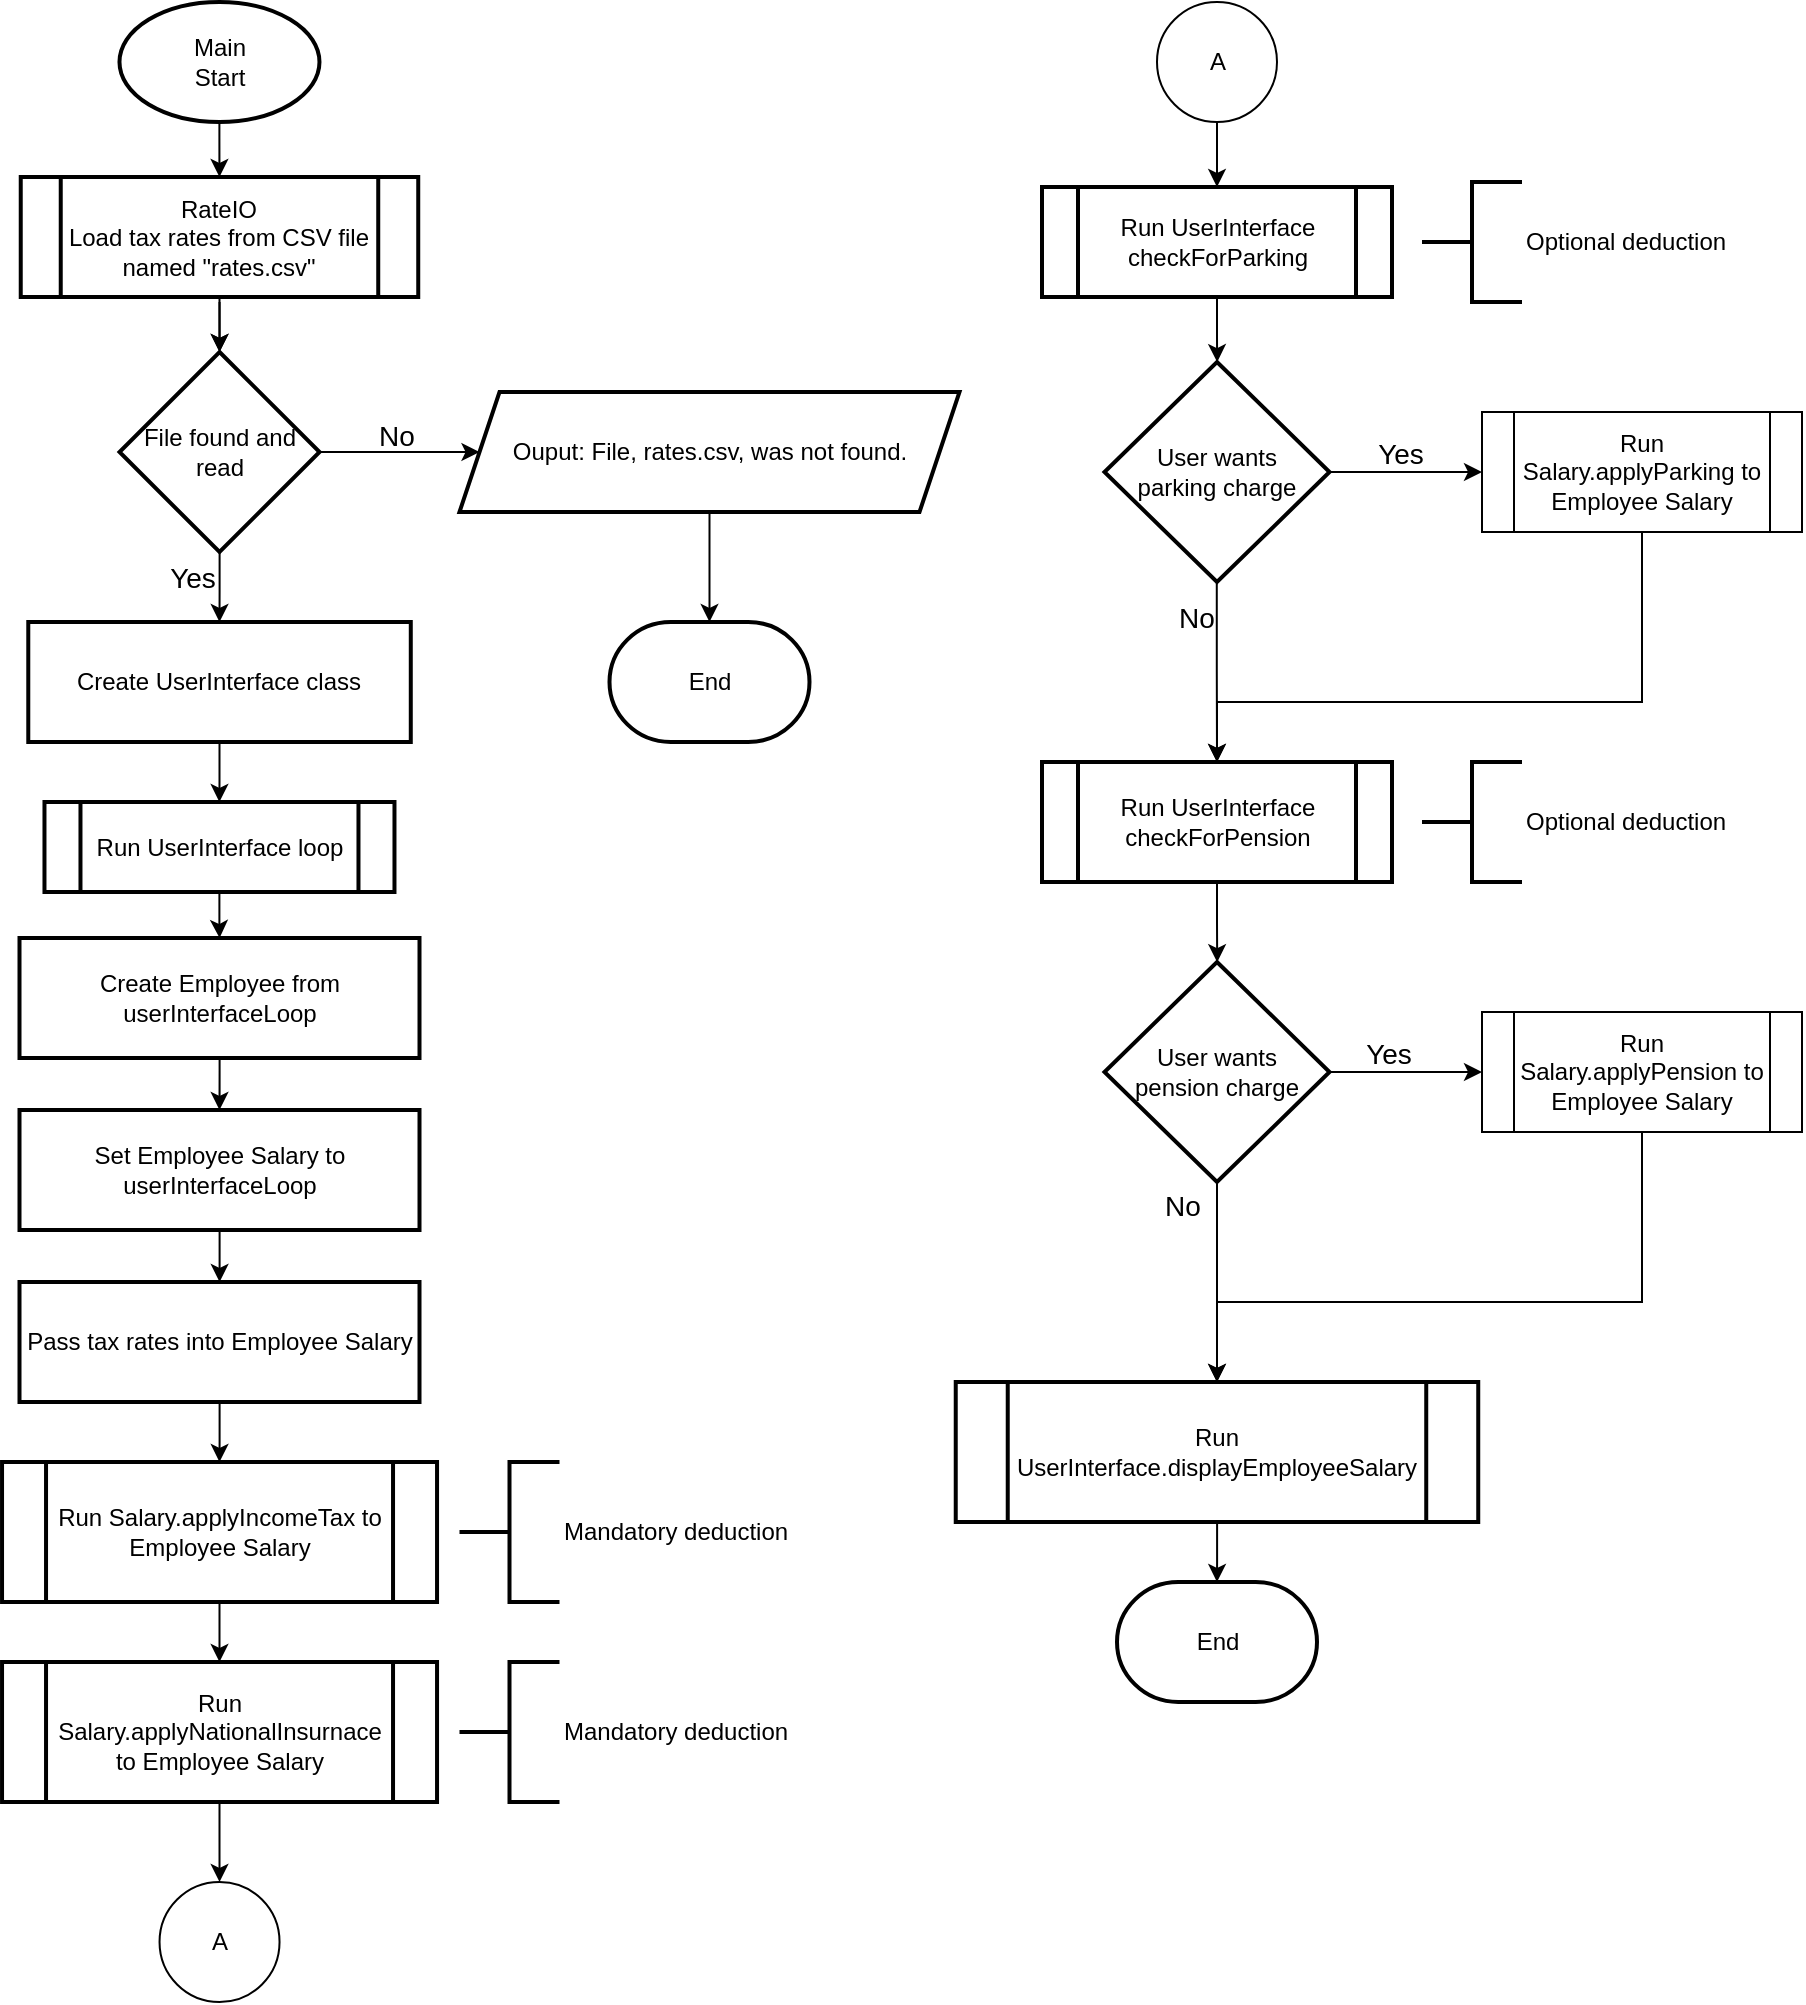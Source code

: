 <mxfile version="22.1.7" type="device">
  <diagram id="C5RBs43oDa-KdzZeNtuy" name="Page-1">
    <mxGraphModel dx="1132" dy="754" grid="1" gridSize="10" guides="1" tooltips="1" connect="1" arrows="1" fold="1" page="1" pageScale="1" pageWidth="827" pageHeight="1169" math="0" shadow="0">
      <root>
        <mxCell id="WIyWlLk6GJQsqaUBKTNV-0" />
        <mxCell id="WIyWlLk6GJQsqaUBKTNV-1" parent="WIyWlLk6GJQsqaUBKTNV-0" />
        <mxCell id="_dDXrvmrKJK-yegpXpzj-1" value="" style="edgeStyle=orthogonalEdgeStyle;rounded=0;orthogonalLoop=1;jettySize=auto;html=1;entryX=0.5;entryY=0;entryDx=0;entryDy=0;" parent="WIyWlLk6GJQsqaUBKTNV-1" source="_dDXrvmrKJK-yegpXpzj-0" target="_dDXrvmrKJK-yegpXpzj-164" edge="1">
          <mxGeometry relative="1" as="geometry">
            <mxPoint x="148.75" y="130" as="targetPoint" />
          </mxGeometry>
        </mxCell>
        <mxCell id="_dDXrvmrKJK-yegpXpzj-0" value="Main&lt;br&gt;Start" style="strokeWidth=2;html=1;shape=mxgraph.flowchart.start_1;whiteSpace=wrap;" parent="WIyWlLk6GJQsqaUBKTNV-1" vertex="1">
          <mxGeometry x="98.74" y="30" width="100" height="60" as="geometry" />
        </mxCell>
        <mxCell id="_dDXrvmrKJK-yegpXpzj-4" value="" style="edgeStyle=orthogonalEdgeStyle;rounded=0;orthogonalLoop=1;jettySize=auto;html=1;" parent="WIyWlLk6GJQsqaUBKTNV-1" source="_dDXrvmrKJK-yegpXpzj-2" target="_dDXrvmrKJK-yegpXpzj-3" edge="1">
          <mxGeometry relative="1" as="geometry" />
        </mxCell>
        <mxCell id="_dDXrvmrKJK-yegpXpzj-55" value="&lt;div style=&quot;font-size: 14px;&quot;&gt;&lt;font style=&quot;font-size: 14px;&quot;&gt;No&lt;/font&gt;&lt;/div&gt;" style="edgeLabel;html=1;align=center;verticalAlign=middle;resizable=0;points=[];labelBackgroundColor=none;fontSize=14;" parent="_dDXrvmrKJK-yegpXpzj-4" vertex="1" connectable="0">
          <mxGeometry x="-0.009" y="1" relative="1" as="geometry">
            <mxPoint x="-2" y="-7" as="offset" />
          </mxGeometry>
        </mxCell>
        <mxCell id="_dDXrvmrKJK-yegpXpzj-14" value="" style="edgeStyle=orthogonalEdgeStyle;rounded=0;orthogonalLoop=1;jettySize=auto;html=1;" parent="WIyWlLk6GJQsqaUBKTNV-1" source="_dDXrvmrKJK-yegpXpzj-2" target="_dDXrvmrKJK-yegpXpzj-13" edge="1">
          <mxGeometry relative="1" as="geometry" />
        </mxCell>
        <mxCell id="_dDXrvmrKJK-yegpXpzj-53" value="&lt;font style=&quot;font-size: 14px;&quot;&gt;Yes&lt;/font&gt;" style="edgeLabel;html=1;align=center;verticalAlign=middle;resizable=0;points=[];labelBackgroundColor=none;fontSize=14;" parent="_dDXrvmrKJK-yegpXpzj-14" vertex="1" connectable="0">
          <mxGeometry x="-0.262" y="-2" relative="1" as="geometry">
            <mxPoint x="-12" as="offset" />
          </mxGeometry>
        </mxCell>
        <mxCell id="_dDXrvmrKJK-yegpXpzj-2" value="File found and read" style="strokeWidth=2;html=1;shape=mxgraph.flowchart.decision;whiteSpace=wrap;" parent="WIyWlLk6GJQsqaUBKTNV-1" vertex="1">
          <mxGeometry x="98.77" y="205" width="100" height="100" as="geometry" />
        </mxCell>
        <mxCell id="_dDXrvmrKJK-yegpXpzj-10" value="" style="edgeStyle=orthogonalEdgeStyle;rounded=0;orthogonalLoop=1;jettySize=auto;html=1;entryX=0.5;entryY=0;entryDx=0;entryDy=0;entryPerimeter=0;" parent="WIyWlLk6GJQsqaUBKTNV-1" source="_dDXrvmrKJK-yegpXpzj-3" target="_dDXrvmrKJK-yegpXpzj-7" edge="1">
          <mxGeometry relative="1" as="geometry">
            <mxPoint x="393.75" y="360" as="targetPoint" />
          </mxGeometry>
        </mxCell>
        <mxCell id="_dDXrvmrKJK-yegpXpzj-3" value="&lt;div style=&quot;line-height: 110%;&quot; align=&quot;center&quot;&gt;Ouput: File, rates.csv, was not found.&lt;/div&gt;" style="shape=parallelogram;perimeter=parallelogramPerimeter;whiteSpace=wrap;html=1;fixedSize=1;strokeWidth=2;align=center;" parent="WIyWlLk6GJQsqaUBKTNV-1" vertex="1">
          <mxGeometry x="268.75" y="225" width="250" height="60" as="geometry" />
        </mxCell>
        <mxCell id="_dDXrvmrKJK-yegpXpzj-7" value="End" style="strokeWidth=2;html=1;shape=mxgraph.flowchart.terminator;whiteSpace=wrap;" parent="WIyWlLk6GJQsqaUBKTNV-1" vertex="1">
          <mxGeometry x="343.75" y="340" width="100" height="60" as="geometry" />
        </mxCell>
        <mxCell id="_dDXrvmrKJK-yegpXpzj-16" value="" style="edgeStyle=orthogonalEdgeStyle;rounded=0;orthogonalLoop=1;jettySize=auto;html=1;" parent="WIyWlLk6GJQsqaUBKTNV-1" source="_dDXrvmrKJK-yegpXpzj-13" target="_dDXrvmrKJK-yegpXpzj-15" edge="1">
          <mxGeometry relative="1" as="geometry" />
        </mxCell>
        <mxCell id="_dDXrvmrKJK-yegpXpzj-13" value="Create UserInterface class" style="whiteSpace=wrap;html=1;strokeWidth=2;" parent="WIyWlLk6GJQsqaUBKTNV-1" vertex="1">
          <mxGeometry x="53.14" y="340" width="191.25" height="60" as="geometry" />
        </mxCell>
        <mxCell id="_dDXrvmrKJK-yegpXpzj-18" value="" style="edgeStyle=orthogonalEdgeStyle;rounded=0;orthogonalLoop=1;jettySize=auto;html=1;" parent="WIyWlLk6GJQsqaUBKTNV-1" source="_dDXrvmrKJK-yegpXpzj-15" target="_dDXrvmrKJK-yegpXpzj-17" edge="1">
          <mxGeometry relative="1" as="geometry" />
        </mxCell>
        <mxCell id="_dDXrvmrKJK-yegpXpzj-15" value="Run UserInterface loop" style="shape=process;whiteSpace=wrap;html=1;backgroundOutline=1;strokeWidth=2;" parent="WIyWlLk6GJQsqaUBKTNV-1" vertex="1">
          <mxGeometry x="61.24" y="430" width="175" height="45" as="geometry" />
        </mxCell>
        <mxCell id="_dDXrvmrKJK-yegpXpzj-20" value="" style="edgeStyle=orthogonalEdgeStyle;rounded=0;orthogonalLoop=1;jettySize=auto;html=1;entryX=0.5;entryY=0;entryDx=0;entryDy=0;" parent="WIyWlLk6GJQsqaUBKTNV-1" source="_dDXrvmrKJK-yegpXpzj-17" edge="1" target="_dDXrvmrKJK-yegpXpzj-22">
          <mxGeometry relative="1" as="geometry">
            <mxPoint x="148.75" y="680" as="targetPoint" />
          </mxGeometry>
        </mxCell>
        <mxCell id="_dDXrvmrKJK-yegpXpzj-17" value="Create Employee from userInterfaceLoop" style="whiteSpace=wrap;html=1;strokeWidth=2;" parent="WIyWlLk6GJQsqaUBKTNV-1" vertex="1">
          <mxGeometry x="48.75" y="498" width="200" height="60" as="geometry" />
        </mxCell>
        <mxCell id="_dDXrvmrKJK-yegpXpzj-71" value="" style="edgeStyle=orthogonalEdgeStyle;rounded=0;orthogonalLoop=1;jettySize=auto;html=1;" parent="WIyWlLk6GJQsqaUBKTNV-1" source="_dDXrvmrKJK-yegpXpzj-22" target="_dDXrvmrKJK-yegpXpzj-70" edge="1">
          <mxGeometry relative="1" as="geometry" />
        </mxCell>
        <mxCell id="_dDXrvmrKJK-yegpXpzj-22" value="Set Employee Salary to userInterfaceLoop" style="whiteSpace=wrap;html=1;strokeWidth=2;" parent="WIyWlLk6GJQsqaUBKTNV-1" vertex="1">
          <mxGeometry x="48.75" y="584" width="200" height="60" as="geometry" />
        </mxCell>
        <mxCell id="_dDXrvmrKJK-yegpXpzj-62" value="" style="edgeStyle=orthogonalEdgeStyle;rounded=0;orthogonalLoop=1;jettySize=auto;html=1;" parent="WIyWlLk6GJQsqaUBKTNV-1" source="_dDXrvmrKJK-yegpXpzj-26" target="_dDXrvmrKJK-yegpXpzj-61" edge="1">
          <mxGeometry relative="1" as="geometry" />
        </mxCell>
        <mxCell id="_dDXrvmrKJK-yegpXpzj-26" value="Run Salary.applyIncomeTax to Employee Salary" style="shape=process;whiteSpace=wrap;html=1;backgroundOutline=1;strokeWidth=2;" parent="WIyWlLk6GJQsqaUBKTNV-1" vertex="1">
          <mxGeometry x="40.02" y="760" width="217.5" height="70" as="geometry" />
        </mxCell>
        <mxCell id="_dDXrvmrKJK-yegpXpzj-99" value="" style="edgeStyle=orthogonalEdgeStyle;rounded=0;orthogonalLoop=1;jettySize=auto;html=1;" parent="WIyWlLk6GJQsqaUBKTNV-1" source="_dDXrvmrKJK-yegpXpzj-28" edge="1">
          <mxGeometry relative="1" as="geometry">
            <mxPoint x="647.571" y="210.07" as="targetPoint" />
          </mxGeometry>
        </mxCell>
        <mxCell id="_dDXrvmrKJK-yegpXpzj-28" value="Run UserInterface&lt;br&gt;checkForParking" style="shape=process;whiteSpace=wrap;html=1;backgroundOutline=1;strokeWidth=2;" parent="WIyWlLk6GJQsqaUBKTNV-1" vertex="1">
          <mxGeometry x="560" y="122.5" width="175" height="55" as="geometry" />
        </mxCell>
        <mxCell id="_dDXrvmrKJK-yegpXpzj-97" value="" style="edgeStyle=orthogonalEdgeStyle;rounded=0;orthogonalLoop=1;jettySize=auto;html=1;" parent="WIyWlLk6GJQsqaUBKTNV-1" source="_dDXrvmrKJK-yegpXpzj-30" edge="1">
          <mxGeometry relative="1" as="geometry">
            <mxPoint x="647.6" y="510.098" as="targetPoint" />
          </mxGeometry>
        </mxCell>
        <mxCell id="_dDXrvmrKJK-yegpXpzj-30" value="Run UserInterface&lt;br&gt;checkForPension" style="shape=process;whiteSpace=wrap;html=1;backgroundOutline=1;strokeWidth=2;" parent="WIyWlLk6GJQsqaUBKTNV-1" vertex="1">
          <mxGeometry x="560" y="410" width="175" height="60" as="geometry" />
        </mxCell>
        <mxCell id="_dDXrvmrKJK-yegpXpzj-98" value="" style="edgeStyle=orthogonalEdgeStyle;rounded=0;orthogonalLoop=1;jettySize=auto;html=1;" parent="WIyWlLk6GJQsqaUBKTNV-1" source="_dDXrvmrKJK-yegpXpzj-34" target="_dDXrvmrKJK-yegpXpzj-28" edge="1">
          <mxGeometry relative="1" as="geometry" />
        </mxCell>
        <mxCell id="_dDXrvmrKJK-yegpXpzj-34" value="A" style="ellipse;whiteSpace=wrap;html=1;aspect=fixed;" parent="WIyWlLk6GJQsqaUBKTNV-1" vertex="1">
          <mxGeometry x="617.5" y="30" width="60" height="60" as="geometry" />
        </mxCell>
        <mxCell id="_dDXrvmrKJK-yegpXpzj-37" value="A" style="ellipse;whiteSpace=wrap;html=1;aspect=fixed;" parent="WIyWlLk6GJQsqaUBKTNV-1" vertex="1">
          <mxGeometry x="118.77" y="970" width="60" height="60" as="geometry" />
        </mxCell>
        <mxCell id="_dDXrvmrKJK-yegpXpzj-45" value="" style="edgeStyle=orthogonalEdgeStyle;rounded=0;orthogonalLoop=1;jettySize=auto;html=1;exitX=0.499;exitY=1.003;exitDx=0;exitDy=0;exitPerimeter=0;" parent="WIyWlLk6GJQsqaUBKTNV-1" source="_dDXrvmrKJK-yegpXpzj-104" target="_dDXrvmrKJK-yegpXpzj-30" edge="1">
          <mxGeometry relative="1" as="geometry">
            <mxPoint x="647.571" y="329.93" as="sourcePoint" />
          </mxGeometry>
        </mxCell>
        <mxCell id="_dDXrvmrKJK-yegpXpzj-59" value="&lt;font style=&quot;font-size: 14px;&quot;&gt;No&lt;/font&gt;" style="edgeLabel;html=1;align=center;verticalAlign=middle;resizable=0;points=[];labelBackgroundColor=none;" parent="_dDXrvmrKJK-yegpXpzj-45" vertex="1" connectable="0">
          <mxGeometry x="-0.335" y="-2" relative="1" as="geometry">
            <mxPoint x="-9" y="-13" as="offset" />
          </mxGeometry>
        </mxCell>
        <mxCell id="_dDXrvmrKJK-yegpXpzj-47" value="" style="edgeStyle=orthogonalEdgeStyle;rounded=0;orthogonalLoop=1;jettySize=auto;html=1;exitX=1;exitY=0.5;exitDx=0;exitDy=0;exitPerimeter=0;" parent="WIyWlLk6GJQsqaUBKTNV-1" source="_dDXrvmrKJK-yegpXpzj-104" target="_dDXrvmrKJK-yegpXpzj-46" edge="1">
          <mxGeometry relative="1" as="geometry">
            <mxPoint x="708.75" y="270" as="sourcePoint" />
          </mxGeometry>
        </mxCell>
        <mxCell id="_dDXrvmrKJK-yegpXpzj-58" value="&lt;font style=&quot;font-size: 14px;&quot;&gt;Yes&lt;/font&gt;" style="edgeLabel;html=1;align=center;verticalAlign=middle;resizable=0;points=[];labelBackgroundColor=none;" parent="_dDXrvmrKJK-yegpXpzj-47" vertex="1" connectable="0">
          <mxGeometry x="-0.122" y="-1" relative="1" as="geometry">
            <mxPoint x="1" y="-10" as="offset" />
          </mxGeometry>
        </mxCell>
        <mxCell id="_dDXrvmrKJK-yegpXpzj-50" style="edgeStyle=orthogonalEdgeStyle;rounded=0;orthogonalLoop=1;jettySize=auto;html=1;exitX=0.5;exitY=1;exitDx=0;exitDy=0;entryX=0.5;entryY=0;entryDx=0;entryDy=0;" parent="WIyWlLk6GJQsqaUBKTNV-1" source="_dDXrvmrKJK-yegpXpzj-46" target="_dDXrvmrKJK-yegpXpzj-30" edge="1">
          <mxGeometry relative="1" as="geometry">
            <mxPoint x="740" y="410" as="targetPoint" />
            <Array as="points">
              <mxPoint x="860" y="380" />
              <mxPoint x="648" y="380" />
            </Array>
          </mxGeometry>
        </mxCell>
        <mxCell id="_dDXrvmrKJK-yegpXpzj-46" value="Run Salary.applyParking to Employee Salary" style="shape=process;whiteSpace=wrap;html=1;backgroundOutline=1;" parent="WIyWlLk6GJQsqaUBKTNV-1" vertex="1">
          <mxGeometry x="780" y="235" width="160" height="60" as="geometry" />
        </mxCell>
        <mxCell id="_dDXrvmrKJK-yegpXpzj-63" value="" style="edgeStyle=orthogonalEdgeStyle;rounded=0;orthogonalLoop=1;jettySize=auto;html=1;" parent="WIyWlLk6GJQsqaUBKTNV-1" source="_dDXrvmrKJK-yegpXpzj-61" target="_dDXrvmrKJK-yegpXpzj-37" edge="1">
          <mxGeometry relative="1" as="geometry" />
        </mxCell>
        <mxCell id="_dDXrvmrKJK-yegpXpzj-61" value="Run Salary.applyNationalInsurnace to Employee Salary" style="shape=process;whiteSpace=wrap;html=1;backgroundOutline=1;strokeWidth=2;" parent="WIyWlLk6GJQsqaUBKTNV-1" vertex="1">
          <mxGeometry x="40.02" y="860" width="217.5" height="70" as="geometry" />
        </mxCell>
        <mxCell id="_dDXrvmrKJK-yegpXpzj-66" value="Mandatory deduction" style="strokeWidth=2;html=1;shape=mxgraph.flowchart.annotation_2;align=left;labelPosition=right;pointerEvents=1;" parent="WIyWlLk6GJQsqaUBKTNV-1" vertex="1">
          <mxGeometry x="268.75" y="760" width="50" height="70" as="geometry" />
        </mxCell>
        <mxCell id="_dDXrvmrKJK-yegpXpzj-68" value="Mandatory deduction" style="strokeWidth=2;html=1;shape=mxgraph.flowchart.annotation_2;align=left;labelPosition=right;pointerEvents=1;" parent="WIyWlLk6GJQsqaUBKTNV-1" vertex="1">
          <mxGeometry x="268.75" y="860" width="50" height="70" as="geometry" />
        </mxCell>
        <mxCell id="_dDXrvmrKJK-yegpXpzj-69" value="Optional deduction" style="strokeWidth=2;html=1;shape=mxgraph.flowchart.annotation_2;align=left;labelPosition=right;pointerEvents=1;" parent="WIyWlLk6GJQsqaUBKTNV-1" vertex="1">
          <mxGeometry x="750" y="120" width="50" height="60" as="geometry" />
        </mxCell>
        <mxCell id="_dDXrvmrKJK-yegpXpzj-72" value="" style="edgeStyle=orthogonalEdgeStyle;rounded=0;orthogonalLoop=1;jettySize=auto;html=1;" parent="WIyWlLk6GJQsqaUBKTNV-1" source="_dDXrvmrKJK-yegpXpzj-70" target="_dDXrvmrKJK-yegpXpzj-26" edge="1">
          <mxGeometry relative="1" as="geometry" />
        </mxCell>
        <mxCell id="_dDXrvmrKJK-yegpXpzj-70" value="Pass tax rates into Employee Salary" style="whiteSpace=wrap;html=1;strokeWidth=2;" parent="WIyWlLk6GJQsqaUBKTNV-1" vertex="1">
          <mxGeometry x="48.75" y="670" width="200" height="60" as="geometry" />
        </mxCell>
        <mxCell id="_dDXrvmrKJK-yegpXpzj-76" value="Optional deduction" style="strokeWidth=2;html=1;shape=mxgraph.flowchart.annotation_2;align=left;labelPosition=right;pointerEvents=1;" parent="WIyWlLk6GJQsqaUBKTNV-1" vertex="1">
          <mxGeometry x="750" y="410" width="50" height="60" as="geometry" />
        </mxCell>
        <mxCell id="_dDXrvmrKJK-yegpXpzj-88" value="" style="edgeStyle=orthogonalEdgeStyle;rounded=0;orthogonalLoop=1;jettySize=auto;html=1;exitX=1;exitY=0.5;exitDx=0;exitDy=0;exitPerimeter=0;" parent="WIyWlLk6GJQsqaUBKTNV-1" source="_dDXrvmrKJK-yegpXpzj-105" target="_dDXrvmrKJK-yegpXpzj-87" edge="1">
          <mxGeometry relative="1" as="geometry">
            <mxPoint x="708.75" y="570" as="sourcePoint" />
          </mxGeometry>
        </mxCell>
        <mxCell id="_dDXrvmrKJK-yegpXpzj-90" value="" style="edgeStyle=orthogonalEdgeStyle;rounded=0;orthogonalLoop=1;jettySize=auto;html=1;exitX=0.5;exitY=1;exitDx=0;exitDy=0;exitPerimeter=0;" parent="WIyWlLk6GJQsqaUBKTNV-1" source="_dDXrvmrKJK-yegpXpzj-105" edge="1">
          <mxGeometry relative="1" as="geometry">
            <mxPoint x="647.6" y="629.902" as="sourcePoint" />
            <mxPoint x="647.5" y="720" as="targetPoint" />
          </mxGeometry>
        </mxCell>
        <mxCell id="_dDXrvmrKJK-yegpXpzj-103" style="edgeStyle=orthogonalEdgeStyle;rounded=0;orthogonalLoop=1;jettySize=auto;html=1;entryX=0.5;entryY=0;entryDx=0;entryDy=0;" parent="WIyWlLk6GJQsqaUBKTNV-1" source="_dDXrvmrKJK-yegpXpzj-87" edge="1">
          <mxGeometry relative="1" as="geometry">
            <Array as="points">
              <mxPoint x="860" y="680" />
              <mxPoint x="648" y="680" />
            </Array>
            <mxPoint x="647.505" y="720" as="targetPoint" />
          </mxGeometry>
        </mxCell>
        <mxCell id="_dDXrvmrKJK-yegpXpzj-87" value="Run Salary.applyPension to Employee Salary" style="shape=process;whiteSpace=wrap;html=1;backgroundOutline=1;" parent="WIyWlLk6GJQsqaUBKTNV-1" vertex="1">
          <mxGeometry x="780" y="535" width="160" height="60" as="geometry" />
        </mxCell>
        <mxCell id="_dDXrvmrKJK-yegpXpzj-91" value="End" style="strokeWidth=2;html=1;shape=mxgraph.flowchart.terminator;whiteSpace=wrap;" parent="WIyWlLk6GJQsqaUBKTNV-1" vertex="1">
          <mxGeometry x="597.5" y="820" width="100" height="60" as="geometry" />
        </mxCell>
        <mxCell id="_dDXrvmrKJK-yegpXpzj-94" value="&lt;font style=&quot;font-size: 14px;&quot;&gt;Yes&lt;/font&gt;" style="edgeLabel;html=1;align=center;verticalAlign=middle;resizable=0;points=[];labelBackgroundColor=none;" parent="WIyWlLk6GJQsqaUBKTNV-1" vertex="1" connectable="0">
          <mxGeometry x="723" y="558" as="geometry">
            <mxPoint x="10" y="-2" as="offset" />
          </mxGeometry>
        </mxCell>
        <mxCell id="_dDXrvmrKJK-yegpXpzj-95" value="&lt;font style=&quot;font-size: 14px;&quot;&gt;No&lt;/font&gt;" style="edgeLabel;html=1;align=center;verticalAlign=middle;resizable=0;points=[];labelBackgroundColor=none;" parent="WIyWlLk6GJQsqaUBKTNV-1" vertex="1" connectable="0">
          <mxGeometry x="630.001" y="632.003" as="geometry" />
        </mxCell>
        <mxCell id="_dDXrvmrKJK-yegpXpzj-104" value="User wants&lt;br&gt;parking charge" style="strokeWidth=2;html=1;shape=mxgraph.flowchart.decision;whiteSpace=wrap;" parent="WIyWlLk6GJQsqaUBKTNV-1" vertex="1">
          <mxGeometry x="591.25" y="210" width="112.5" height="110" as="geometry" />
        </mxCell>
        <mxCell id="_dDXrvmrKJK-yegpXpzj-105" value="User wants&lt;br&gt;&lt;div&gt;pension charge&lt;/div&gt;" style="strokeWidth=2;html=1;shape=mxgraph.flowchart.decision;whiteSpace=wrap;" parent="WIyWlLk6GJQsqaUBKTNV-1" vertex="1">
          <mxGeometry x="591.25" y="510" width="112.5" height="110" as="geometry" />
        </mxCell>
        <mxCell id="_dDXrvmrKJK-yegpXpzj-109" value="" style="edgeStyle=orthogonalEdgeStyle;rounded=0;orthogonalLoop=1;jettySize=auto;html=1;entryX=0.5;entryY=0;entryDx=0;entryDy=0;entryPerimeter=0;" parent="WIyWlLk6GJQsqaUBKTNV-1" target="_dDXrvmrKJK-yegpXpzj-2" edge="1">
          <mxGeometry relative="1" as="geometry">
            <mxPoint x="148.771" y="180" as="sourcePoint" />
            <Array as="points">
              <mxPoint x="149" y="201" />
              <mxPoint x="149" y="201" />
            </Array>
          </mxGeometry>
        </mxCell>
        <mxCell id="_dDXrvmrKJK-yegpXpzj-165" value="" style="edgeStyle=orthogonalEdgeStyle;rounded=0;orthogonalLoop=1;jettySize=auto;html=1;exitX=0.5;exitY=1;exitDx=0;exitDy=0;entryX=0.5;entryY=0;entryDx=0;entryDy=0;entryPerimeter=0;" parent="WIyWlLk6GJQsqaUBKTNV-1" source="_dDXrvmrKJK-yegpXpzj-164" target="_dDXrvmrKJK-yegpXpzj-2" edge="1">
          <mxGeometry relative="1" as="geometry" />
        </mxCell>
        <mxCell id="_dDXrvmrKJK-yegpXpzj-164" value="RateIO&lt;br&gt;Load tax rates from CSV file named &quot;rates.csv&quot;" style="shape=process;whiteSpace=wrap;html=1;backgroundOutline=1;strokeWidth=2;" parent="WIyWlLk6GJQsqaUBKTNV-1" vertex="1">
          <mxGeometry x="49.37" y="117.5" width="198.75" height="60" as="geometry" />
        </mxCell>
        <mxCell id="LBebAYgfIPr3Iby076l5-2" value="" style="edgeStyle=orthogonalEdgeStyle;rounded=0;orthogonalLoop=1;jettySize=auto;html=1;" parent="WIyWlLk6GJQsqaUBKTNV-1" source="LBebAYgfIPr3Iby076l5-1" target="_dDXrvmrKJK-yegpXpzj-91" edge="1">
          <mxGeometry relative="1" as="geometry" />
        </mxCell>
        <mxCell id="LBebAYgfIPr3Iby076l5-1" value="Run UserInterface.displayEmployeeSalary" style="shape=process;whiteSpace=wrap;html=1;backgroundOutline=1;strokeWidth=2;" parent="WIyWlLk6GJQsqaUBKTNV-1" vertex="1">
          <mxGeometry x="516.87" y="720" width="261.25" height="70" as="geometry" />
        </mxCell>
      </root>
    </mxGraphModel>
  </diagram>
</mxfile>
